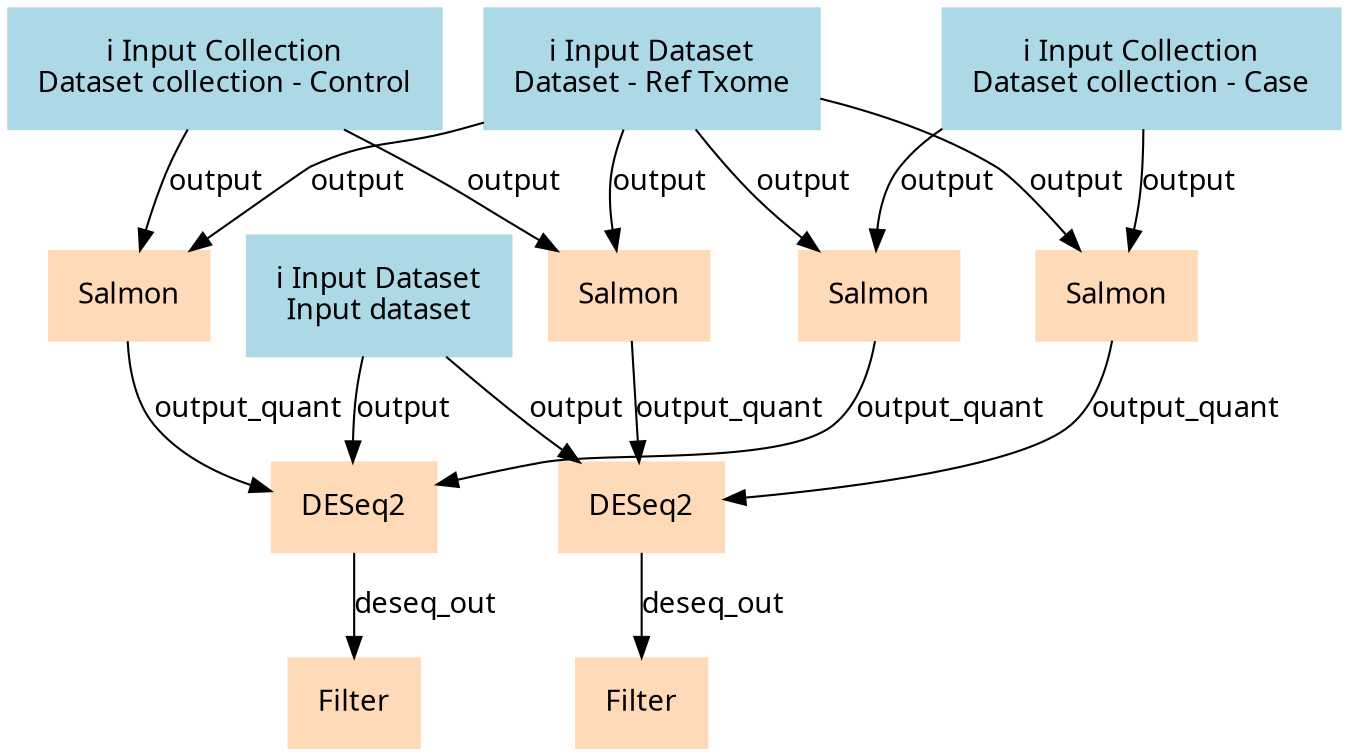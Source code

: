 digraph main {
  node [fontname="Atkinson Hyperlegible", shape=box, color=white,style=filled,color=peachpuff,margin="0.2,0.2"];
  edge [fontname="Atkinson Hyperlegible"];
  0[color=lightblue,label="ℹ️ Input Collection\nDataset collection - Control"]
  1[color=lightblue,label="ℹ️ Input Dataset\nDataset - Ref Txome"]
  2[color=lightblue,label="ℹ️ Input Collection\nDataset collection - Case"]
  3[color=lightblue,label="ℹ️ Input Dataset\nInput dataset"]
  4[label="Salmon"]
  1 -> 4 [label="output"]
  0 -> 4 [label="output"]
  5[label="Salmon"]
  1 -> 5 [label="output"]
  0 -> 5 [label="output"]
  6[label="Salmon"]
  1 -> 6 [label="output"]
  2 -> 6 [label="output"]
  7[label="Salmon"]
  1 -> 7 [label="output"]
  2 -> 7 [label="output"]
  8[label="DESeq2"]
  6 -> 8 [label="output_quant"]
  4 -> 8 [label="output_quant"]
  3 -> 8 [label="output"]
  9[label="DESeq2"]
  7 -> 9 [label="output_quant"]
  5 -> 9 [label="output_quant"]
  3 -> 9 [label="output"]
  10[label="Filter"]
  8 -> 10 [label="deseq_out"]
  11[label="Filter"]
  9 -> 11 [label="deseq_out"]
}